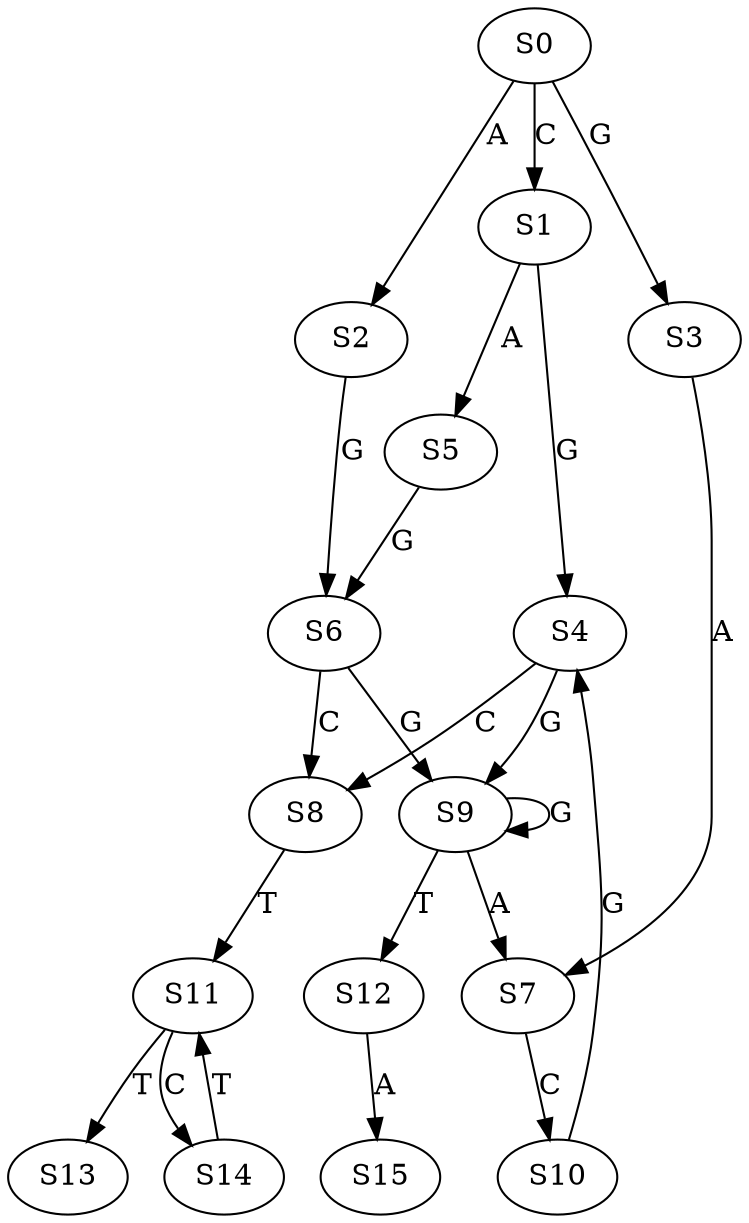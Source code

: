 strict digraph  {
	S0 -> S1 [ label = C ];
	S0 -> S2 [ label = A ];
	S0 -> S3 [ label = G ];
	S1 -> S4 [ label = G ];
	S1 -> S5 [ label = A ];
	S2 -> S6 [ label = G ];
	S3 -> S7 [ label = A ];
	S4 -> S8 [ label = C ];
	S4 -> S9 [ label = G ];
	S5 -> S6 [ label = G ];
	S6 -> S9 [ label = G ];
	S6 -> S8 [ label = C ];
	S7 -> S10 [ label = C ];
	S8 -> S11 [ label = T ];
	S9 -> S7 [ label = A ];
	S9 -> S12 [ label = T ];
	S9 -> S9 [ label = G ];
	S10 -> S4 [ label = G ];
	S11 -> S13 [ label = T ];
	S11 -> S14 [ label = C ];
	S12 -> S15 [ label = A ];
	S14 -> S11 [ label = T ];
}
